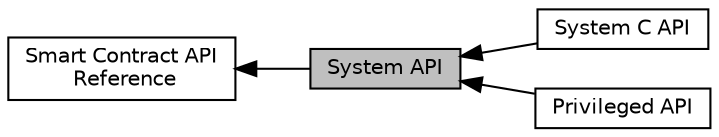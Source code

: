 digraph "System API"
{
  edge [fontname="Helvetica",fontsize="10",labelfontname="Helvetica",labelfontsize="10"];
  node [fontname="Helvetica",fontsize="10",shape=record];
  rankdir=LR;
  Node1 [label="Smart Contract API\l Reference",height=0.2,width=0.4,color="black", fillcolor="white", style="filled",URL="$group__contractdev.html",tooltip="Introduction to writing contracts for AAC.IO. "];
  Node0 [label="System API",height=0.2,width=0.4,color="black", fillcolor="grey75", style="filled", fontcolor="black"];
  Node3 [label="System C API",height=0.2,width=0.4,color="black", fillcolor="white", style="filled",URL="$group__systemcapi.html",tooltip="Define API for interacting with system level intrinsics. "];
  Node2 [label="Privileged API",height=0.2,width=0.4,color="black", fillcolor="white", style="filled",URL="$group__privilegedapi.html",tooltip="Defines an API for accessing configuration of the chain that can only be done by privileged accounts..."];
  Node1->Node0 [shape=plaintext, dir="back", style="solid"];
  Node0->Node2 [shape=plaintext, dir="back", style="solid"];
  Node0->Node3 [shape=plaintext, dir="back", style="solid"];
}
